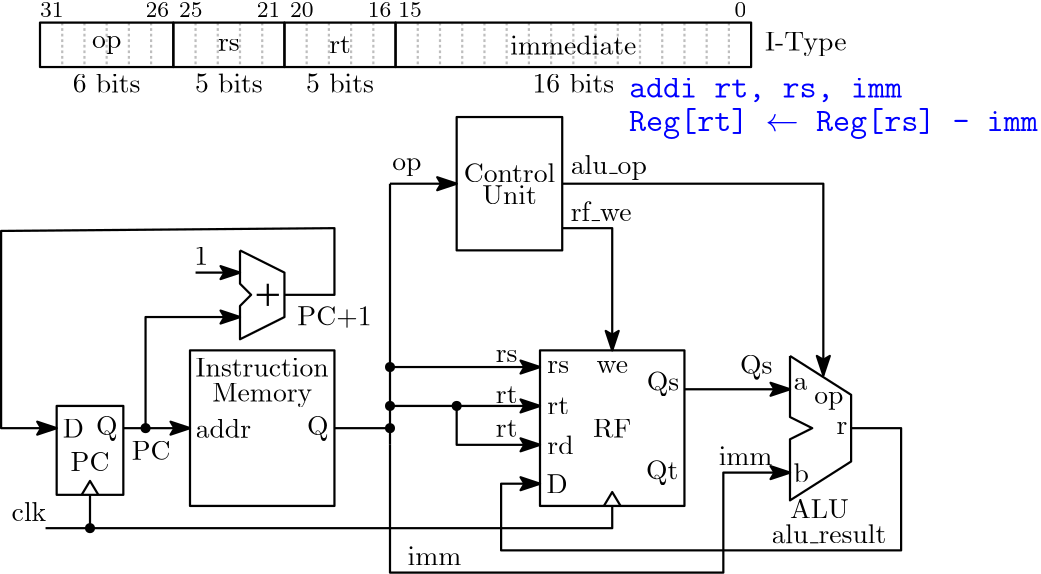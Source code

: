 <?xml version="1.0"?>
<!DOCTYPE ipe SYSTEM "ipe.dtd">
<ipe version="70206" creator="Ipe 7.2.10">
<info created="D:20190917234003" modified="D:20200423154635"/>
<ipestyle name="basic">
<symbol name="arrow/arc(spx)">
<path stroke="sym-stroke" fill="sym-stroke" pen="sym-pen">
0 0 m
-1 0.333 l
-1 -0.333 l
h
</path>
</symbol>
<symbol name="arrow/farc(spx)">
<path stroke="sym-stroke" fill="white" pen="sym-pen">
0 0 m
-1 0.333 l
-1 -0.333 l
h
</path>
</symbol>
<symbol name="arrow/ptarc(spx)">
<path stroke="sym-stroke" fill="sym-stroke" pen="sym-pen">
0 0 m
-1 0.333 l
-0.8 0 l
-1 -0.333 l
h
</path>
</symbol>
<symbol name="arrow/fptarc(spx)">
<path stroke="sym-stroke" fill="white" pen="sym-pen">
0 0 m
-1 0.333 l
-0.8 0 l
-1 -0.333 l
h
</path>
</symbol>
<symbol name="mark/circle(sx)" transformations="translations">
<path fill="sym-stroke">
0.6 0 0 0.6 0 0 e
0.4 0 0 0.4 0 0 e
</path>
</symbol>
<symbol name="mark/disk(sx)" transformations="translations">
<path fill="sym-stroke">
0.6 0 0 0.6 0 0 e
</path>
</symbol>
<symbol name="mark/fdisk(sfx)" transformations="translations">
<group>
<path fill="sym-fill">
0.5 0 0 0.5 0 0 e
</path>
<path fill="sym-stroke" fillrule="eofill">
0.6 0 0 0.6 0 0 e
0.4 0 0 0.4 0 0 e
</path>
</group>
</symbol>
<symbol name="mark/box(sx)" transformations="translations">
<path fill="sym-stroke" fillrule="eofill">
-0.6 -0.6 m
0.6 -0.6 l
0.6 0.6 l
-0.6 0.6 l
h
-0.4 -0.4 m
0.4 -0.4 l
0.4 0.4 l
-0.4 0.4 l
h
</path>
</symbol>
<symbol name="mark/square(sx)" transformations="translations">
<path fill="sym-stroke">
-0.6 -0.6 m
0.6 -0.6 l
0.6 0.6 l
-0.6 0.6 l
h
</path>
</symbol>
<symbol name="mark/fsquare(sfx)" transformations="translations">
<group>
<path fill="sym-fill">
-0.5 -0.5 m
0.5 -0.5 l
0.5 0.5 l
-0.5 0.5 l
h
</path>
<path fill="sym-stroke" fillrule="eofill">
-0.6 -0.6 m
0.6 -0.6 l
0.6 0.6 l
-0.6 0.6 l
h
-0.4 -0.4 m
0.4 -0.4 l
0.4 0.4 l
-0.4 0.4 l
h
</path>
</group>
</symbol>
<symbol name="mark/cross(sx)" transformations="translations">
<group>
<path fill="sym-stroke">
-0.43 -0.57 m
0.57 0.43 l
0.43 0.57 l
-0.57 -0.43 l
h
</path>
<path fill="sym-stroke">
-0.43 0.57 m
0.57 -0.43 l
0.43 -0.57 l
-0.57 0.43 l
h
</path>
</group>
</symbol>
<symbol name="arrow/fnormal(spx)">
<path stroke="sym-stroke" fill="white" pen="sym-pen">
0 0 m
-1 0.333 l
-1 -0.333 l
h
</path>
</symbol>
<symbol name="arrow/pointed(spx)">
<path stroke="sym-stroke" fill="sym-stroke" pen="sym-pen">
0 0 m
-1 0.333 l
-0.8 0 l
-1 -0.333 l
h
</path>
</symbol>
<symbol name="arrow/fpointed(spx)">
<path stroke="sym-stroke" fill="white" pen="sym-pen">
0 0 m
-1 0.333 l
-0.8 0 l
-1 -0.333 l
h
</path>
</symbol>
<symbol name="arrow/linear(spx)">
<path stroke="sym-stroke" pen="sym-pen">
-1 0.333 m
0 0 l
-1 -0.333 l
</path>
</symbol>
<symbol name="arrow/fdouble(spx)">
<path stroke="sym-stroke" fill="white" pen="sym-pen">
0 0 m
-1 0.333 l
-1 -0.333 l
h
-1 0 m
-2 0.333 l
-2 -0.333 l
h
</path>
</symbol>
<symbol name="arrow/double(spx)">
<path stroke="sym-stroke" fill="sym-stroke" pen="sym-pen">
0 0 m
-1 0.333 l
-1 -0.333 l
h
-1 0 m
-2 0.333 l
-2 -0.333 l
h
</path>
</symbol>
<pen name="heavier" value="0.8"/>
<pen name="fat" value="1.2"/>
<pen name="ultrafat" value="2"/>
<symbolsize name="large" value="5"/>
<symbolsize name="small" value="2"/>
<symbolsize name="tiny" value="1.1"/>
<arrowsize name="large" value="10"/>
<arrowsize name="small" value="5"/>
<arrowsize name="tiny" value="3"/>
<color name="red1" value="1 0 0"/>
<color name="red2" value="0.933 0 0"/>
<color name="red3" value="0.804 0 0"/>
<color name="red4" value="0.545 0 0"/>
<color name="green1" value="0 1 0"/>
<color name="green2" value="0 0.933 0"/>
<color name="green3" value="0 0.804 0"/>
<color name="green4" value="0 0.545 0"/>
<color name="green" value="0 1 0"/>
<color name="blue1" value="0 0 1"/>
<color name="blue2" value="0 0 0.933"/>
<color name="blue3" value="0 0 0.804"/>
<color name="blue4" value="0 0 0.545"/>
<color name="yellow" value="1 1 0"/>
<color name="orange" value="1 0.647 0"/>
<color name="gold" value="1 0.843 0"/>
<color name="purple" value="0.627 0.125 0.941"/>
<color name="gray" value="0.745"/>
<color name="brown" value="0.647 0.165 0.165"/>
<color name="navy" value="0 0 0.502"/>
<color name="pink" value="1 0.753 0.796"/>
<color name="seagreen" value="0.18 0.545 0.341"/>
<color name="turquoise" value="0.251 0.878 0.816"/>
<color name="violet" value="0.933 0.51 0.933"/>
<color name="darkblue" value="0 0 0.545"/>
<color name="darkcyan" value="0 0.545 0.545"/>
<color name="darkgray" value="0.663"/>
<color name="darkgreen" value="0 0.392 0"/>
<color name="darkmagenta" value="0.545 0 0.545"/>
<color name="darkorange" value="1 0.549 0"/>
<color name="darkred" value="0.545 0 0"/>
<color name="lightblue" value="0.678 0.847 0.902"/>
<color name="lightcyan" value="0.878 1 1"/>
<color name="lightgray" value="0.827"/>
<color name="lightgreen" value="0.565 0.933 0.565"/>
<color name="lightyellow" value="1 1 0.878"/>
<dashstyle name="dashed1" value="[1] 0"/>
<dashstyle name="dashed2" value="[2] 0"/>
<dashstyle name="dashed3" value="[4] 0"/>
<dashstyle name="dotted1" value="[1 1] 0"/>
<dashstyle name="dotted2" value="[1 2] 0"/>
<dashstyle name="dotted3" value="[1 3] 0"/>
<dashstyle name="dash dotted" value="[4 2 1 2] 0"/>
<dashstyle name="dash dot dotted" value="[4 2 1 2 1 2] 0"/>
<textsize name="large" value="\large"/>
<textsize name="small" value="\small"/>
<textsize name="tiny" value="\tiny"/>
<textsize name="Large" value="\Large"/>
<textsize name="LARGE" value="\LARGE"/>
<textsize name="huge" value="\huge"/>
<textsize name="Huge" value="\Huge"/>
<textsize name="footnote" value="\footnotesize"/>
<textstyle name="center" begin="\begin{center}" end="\end{center}"/>
<textstyle name="itemize" begin="\begin{itemize}" end="\end{itemize}"/>
<textstyle name="item" begin="\begin{itemize}\item{}" end="\end{itemize}"/>
<gridsize name="1 pts" value="1"/>
<gridsize name="2 pts" value="2"/>
<gridsize name="4 pts" value="4"/>
<gridsize name="8 pts (~3 mm)" value="8"/>
<gridsize name="16 pts (~6 mm)" value="16"/>
<gridsize name="32 pts (~12 mm)" value="32"/>
<gridsize name="10 pts (~3.5 mm)" value="10"/>
<gridsize name="20 pts (~7 mm)" value="20"/>
<gridsize name="14 pts (~5 mm)" value="14"/>
<gridsize name="28 pts (~10 mm)" value="28"/>
<gridsize name="56 pts (~20 mm)" value="56"/>
<anglesize name="90 deg" value="90"/>
<anglesize name="60 deg" value="60"/>
<anglesize name="45 deg" value="45"/>
<anglesize name="30 deg" value="30"/>
<anglesize name="22.5 deg" value="22.5"/>
<opacity name="10%" value="0.1"/>
<opacity name="30%" value="0.3"/>
<opacity name="50%" value="0.5"/>
<opacity name="75%" value="0.75"/>
<layout paper="382 220" origin="0 0" frame="382 220"/>
<tiling name="falling" angle="-60" step="4" width="1"/>
<tiling name="rising" angle="30" step="4" width="1"/>
</ipestyle>
<page>
<layer name="alpha"/>
<view layers="alpha" active="alpha"/>
<text layer="alpha" matrix="1 0 0 1 28 -64" transformations="translations" pos="56 126" stroke="black" type="label" width="19.953" height="6.918" depth="0" halign="center" valign="center">addr</text>
<text matrix="1 0 0 1 38 -66" transformations="translations" pos="80 128" stroke="black" type="label" width="7.749" height="6.815" depth="1.93" halign="center" valign="center">Q</text>
<path matrix="1 0 0 1 -110 -478" stroke="black" pen="heavier">
182 568 m
182 512 l
234 512 l
234 568 l
h
</path>
<path matrix="1 0 0 1 0 -58" stroke="black" pen="heavier">
24 128 m
24 96 l
48 96 l
48 128 l
h
</path>
<path matrix="1 0 0 1 0 14" stroke="black" pen="heavier">
33 24 m
36 29 l
39 24 l
</path>
<text matrix="1 0 0 1 14 -58" transformations="translations" pos="16 120" stroke="black" type="label" width="7.61" height="6.808" depth="0" halign="center" valign="center">D</text>
<text matrix="1 0 0 1 20 -70" transformations="translations" pos="16 120" stroke="black" type="label" width="13.975" height="6.808" depth="0" halign="center" valign="center">PC</text>
<text matrix="1 0 0 1 26 -58" transformations="translations" pos="16 120" stroke="black" type="label" width="7.749" height="6.815" depth="1.93" halign="center" valign="center">Q</text>
<text matrix="1 0 0 1 42 -42" transformations="translations" pos="56 126" stroke="black" type="label" width="47.959" height="6.808" depth="0" halign="center" valign="center">Instruction</text>
<text matrix="1 0 0 1 42 -52" transformations="translations" pos="56 126" stroke="black" type="label" width="36.004" height="6.815" depth="1.93" halign="center" valign="center">Memory</text>
<path matrix="1 0 0 1 0 14" stroke="black" pen="heavier">
124 48 m
144 48 l
</path>
<path matrix="1 0 0 1 0 -58" stroke="black" pen="heavier" arrow="pointed/normal">
48 120 m
72 120 l
</path>
<path matrix="1 0 0 1 0 -50" stroke="black" pen="heavier" arrow="pointed/normal">
56 112 m
56 152 l
90 152 l
</path>
<use matrix="1 0 0 1 0 -50" name="mark/disk(sx)" pos="56 112" size="normal" stroke="black"/>
<text matrix="1 0 0 1 108 -18" transformations="translations" pos="16 120" stroke="black" type="label" width="26.705" height="6.808" depth="0.83" halign="center" valign="center">PC+1</text>
<path matrix="0 1 -1 0 250 20" stroke="black" pen="heavier" arrow="pointed/normal">
98 176 m
98 160 l
</path>
<text matrix="1 0 0 1 60 4" transformations="translations" pos="16 120" stroke="black" type="label" width="4.981" height="6.42" depth="0" halign="center" valign="center">1</text>
<text matrix="1 0 0 1 42 -66" transformations="translations" pos="16 120" stroke="black" type="label" width="13.975" height="6.808" depth="0" halign="center" valign="center">PC</text>
<path stroke="black" pen="heavier" arrow="pointed/normal">
106 110 m
124 110 l
124 134 l
4 133 l
4 62 l
24 62 l
</path>
<text matrix="1 0 0 1 -2 -88" transformations="translations" pos="16 120" stroke="black" type="label" width="12.453" height="6.918" depth="0" halign="center" valign="center">clk</text>
<path matrix="1 0 0 1 0 2" stroke="black" pen="heavier">
36 24 m
36 36 l
</path>
<path matrix="1 0 0 1 -16 30" stroke="black" pen="heavier">
184 144 m
184 96 l
222 96 l
222 144 l
h
</path>
<text matrix="1 0 0 1 94.0505 30" transformations="translations" pos="56 126" stroke="black" type="label" width="10.516" height="4.297" depth="1.93" halign="center" valign="center">op</text>
<text matrix="1 0 0 1 130 -38" transformations="translations" pos="56 126" stroke="black" type="label" width="7.832" height="4.289" depth="0" halign="center" valign="center">rs</text>
<text matrix="1 0 0 1 130 -52" transformations="translations" pos="56 126" stroke="black" type="label" width="7.776" height="6.128" depth="0" halign="center" valign="center">rt</text>
<text matrix="1 0 0 1 130 -64" transformations="translations" pos="56 126" stroke="black" type="label" width="7.776" height="6.128" depth="0" halign="center" valign="center">rt</text>
<group matrix="1 0 0 1 0 14">
<path stroke="black" pen="heavier">
90 112 m
90 100 l
94 96 l
90 92 l
90 80 l
106 88 l
106 104 l
90 112 l
</path>
<path matrix="1 0 0 1 28 -28" stroke="black" pen="heavier">
72 128 m
72 120 l
</path>
<path matrix="1 0 0 1 26 -28" stroke="black" pen="heavier">
70 124 m
78 124 l
</path>
</group>
<use matrix="1 0 0 1 0 10" name="mark/disk(sx)" pos="36 16" size="normal" stroke="black"/>
<path matrix="1 0 0 1 0 14" stroke="black" pen="heavier" arrow="pointed/normal">
144 70 m
198 70 l
</path>
<path matrix="1 0 0 1 0 14" stroke="black" pen="heavier" arrow="pointed/normal">
144 56 m
198 56 l
</path>
<path stroke="black" pen="heavier" arrow="pointed/normal">
168 70 m
168 56 l
198 56 l
</path>
<path stroke="black" pen="heavier">
144 56 m
144 150 l
</path>
<path matrix="1 0 0 1 16 -478" stroke="black" pen="heavier">
182 568 m
182 512 l
234 512 l
234 568 l
h
</path>
<text matrix="1 0 0 1 168 -64" transformations="translations" pos="56 126" stroke="black" type="label" width="13.837" height="6.808" depth="0" halign="center" valign="center">RF</text>
<text matrix="1 0 0 1 148.555 -42" transformations="translations" pos="56 126" stroke="black" type="label" width="7.832" height="4.289" depth="0" halign="center" valign="center">rs</text>
<text matrix="1 0 0 1 148.528 -56" transformations="translations" pos="56 126" stroke="black" type="label" width="7.776" height="6.128" depth="0" halign="center" valign="center">rt</text>
<text matrix="1 0 0 1 186.277 -48" transformations="translations" pos="56 126" stroke="black" type="label" width="11.678" height="6.815" depth="1.93" halign="center" valign="center">Qs</text>
<text matrix="1 0 0 1 186 -80" transformations="translations" pos="56 126" stroke="black" type="label" width="11.623" height="6.815" depth="1.93" halign="center" valign="center">Qt</text>
<text matrix="1 0 0 1 148.132 -84" transformations="translations" pos="56 126" stroke="black" type="label" width="7.61" height="6.808" depth="0" halign="center" valign="center">D</text>
<text matrix="1 0 0 1 149.358 -70" transformations="translations" pos="56 126" stroke="black" type="label" width="9.437" height="6.918" depth="0" halign="center" valign="center">rd</text>
<path matrix="1 0 0 1 20 14" stroke="black" pen="heavier">
201 20 m
204 25 l
207 20 l
</path>
<path matrix="1 0 0 1 0 2" stroke="black" pen="heavier">
20 24 m
224 24 l
224 32 l
</path>
<path stroke="black" pen="heavier" arrow="pointed/normal">
144 150 m
168 150 l
</path>
<text matrix="1 0 0 1 168 -42" transformations="translations" pos="56 126" stroke="black" type="label" width="11.346" height="4.289" depth="0" halign="center" valign="center">we</text>
<path matrix="1 0 0 1 42 14" stroke="black" pen="heavier">
246 74 m
246 52 l
254 48 l
246 44 l
246 22 l
268 36 l
268 60 l
246 74 l
</path>
<text matrix="1 0 0 1 246 -54" transformations="translations" pos="56 126" stroke="black" type="label" width="10.516" height="4.297" depth="1.93" halign="center" valign="center">op</text>
<text matrix="1 0 0 1 235.723 -48" transformations="translations" pos="56 126" stroke="black" type="label" width="4.981" height="4.289" depth="0" halign="center" valign="center">a</text>
<text matrix="1 0 0 1 236 -80" transformations="translations" pos="56 126" stroke="black" type="label" width="5.535" height="6.918" depth="0" halign="center" valign="center">b</text>
<text matrix="1 0 0 1 250.723 -64" transformations="translations" pos="56 126" stroke="black" type="label" width="3.902" height="4.289" depth="0" halign="center" valign="center">r</text>
<path stroke="black" pen="heavier" arrow="pointed/normal">
250 76 m
288 76 l
</path>
<text matrix="1 0 0 1 166.754 30" transformations="translations" pos="56 126" stroke="black" type="label" width="27.386" height="6.926" depth="1.93" halign="center" valign="center">alu\_op</text>
<text matrix="1 0 0 1 164 14" transformations="translations" pos="56 126" stroke="black" type="label" width="21.879" height="6.918" depth="0" halign="center" valign="center">rf\_we</text>
<group matrix="1 0 0 1 -16 35.9725">
<text matrix="1 0 0 1 147 -8" transformations="translations" pos="56 126" stroke="black" type="label" width="32.96" height="6.918" depth="0" halign="center" valign="center">Control</text>
<text matrix="1 0 0 1 147 -16" transformations="translations" pos="56 126" stroke="black" type="label" width="19.649" height="6.808" depth="0" halign="center" valign="center">Unit</text>
</group>
<path stroke="black" pen="heavier" arrow="pointed/normal">
206 150 m
300 150 l
300 81 l
</path>
<path matrix="1 0 0 1 0 14" stroke="black" pen="heavier" arrow="pointed/normal">
206 120 m
224 120 l
224 76 l
</path>
<use matrix="1 0 0 1 0 14" name="mark/disk(sx)" pos="144 70" size="normal" stroke="black"/>
<use matrix="1 0 0 1 0 14" name="mark/disk(sx)" pos="144 56" size="normal" stroke="black"/>
<use matrix="1 0 0 1 0 14" name="mark/disk(sx)" pos="144 48" size="normal" stroke="black"/>
<path stroke="black" pen="heavier" arrow="pointed/normal">
310 62 m
328 62 l
328 18 l
184 18 l
184 42 l
198 42 l
</path>
<text matrix="1 0 0 1 246 -102" transformations="translations" pos="56 126" stroke="black" type="label" width="41.306" height="6.918" depth="0" halign="center" valign="center">alu\_result</text>
<path stroke="black" pen="heavier" arrow="pointed/normal">
144 56 m
144 10 l
264 10 l
264 46 l
288 46 l
</path>
<text matrix="1 0 0 1 219.847 -42" transformations="translations" pos="56 126" stroke="black" type="label" width="11.678" height="6.815" depth="1.93" halign="center" valign="center">Qs</text>
<text matrix="1 0 0 1 214 29" transformations="translations" pos="16 152" stroke="blue1" type="label" width="98.431" height="7.306" depth="1.66" valign="baseline" size="large">\texttt{addi rt, rs, imm}</text>
<group matrix="1 0 0 1 -2 28">
<path matrix="1 0 0 1 12 156" stroke="gray" dash="dashed1" pen="heavier">
16 24 m
16 8 l
</path>
<text matrix="1 0 0 1 47 5.93" transformations="translations" pos="234 164" stroke="black" type="label" width="29.334" height="6.815" depth="1.93" valign="baseline">I-Type</text>
<text matrix="1 0 0 1 -87.888 68.936" transformations="translations" pos="212 100" stroke="black" type="label" width="7.776" height="6.128" depth="0" valign="baseline">rt</text>
<text matrix="1 0 0 1 -116.916 83.8555" transformations="translations" pos="201 86" stroke="black" type="label" width="7.832" height="4.289" depth="0" valign="baseline">rs</text>
<text matrix="1 0 0 1 -72.258 63.8165" transformations="translations" pos="111 107" stroke="black" type="label" width="10.516" height="4.297" depth="1.93" valign="baseline">op</text>
<text matrix="1 0 0 1 -40 27" transformations="translations" pos="60 155" stroke="black" type="label" width="8.468" height="5.136" depth="0" valign="baseline" size="footnote">31</text>
<text matrix="1 0 0 1 -28 38" transformations="translations" pos="86 144" stroke="black" type="label" width="8.468" height="5.136" depth="0" valign="baseline" size="footnote">26</text>
<text matrix="1 0 0 1 -252 56" transformations="translations" pos="322 126" stroke="black" type="label" width="8.468" height="5.136" depth="0" valign="baseline" size="footnote">25</text>
<text matrix="1 0 0 1 -266 61" transformations="translations" pos="364 121" stroke="black" type="label" width="8.468" height="5.136" depth="0" valign="baseline" size="footnote">21</text>
<text matrix="1 0 0 1 -56 39" transformations="translations" pos="166 143" stroke="black" type="label" width="8.468" height="5.136" depth="0" valign="baseline" size="footnote">20</text>
<text matrix="1 0 0 1 -54 39" transformations="translations" pos="192 143" stroke="black" type="label" width="8.468" height="5.136" depth="0" valign="baseline" size="footnote">16</text>
<text matrix="1 0 0 1 -78 44" transformations="translations" pos="348 138" stroke="black" type="label" width="4.234" height="5.136" depth="0" valign="baseline" size="footnote">0</text>
<text matrix="1 0 0 1 -184 43" transformations="translations" pos="333 139" stroke="black" type="label" width="8.468" height="5.136" depth="0" valign="baseline" size="footnote">15</text>
<path matrix="1 0 0 1 20 156" stroke="gray" dash="dashed1" pen="heavier">
16 24 m
16 8 l
</path>
<path matrix="1 0 0 1 28 156" stroke="gray" dash="dashed1" pen="heavier">
16 24 m
16 8 l
</path>
<path matrix="1 0 0 1 36 156" stroke="gray" dash="dashed1" pen="heavier">
16 24 m
16 8 l
</path>
<path matrix="1 0 0 1 44 156" stroke="gray" dash="dashed1" pen="heavier">
16 24 m
16 8 l
</path>
<path matrix="1 0 0 1 60 156" stroke="gray" dash="dashed1" pen="heavier">
16 24 m
16 8 l
</path>
<path matrix="1 0 0 1 68 156" stroke="gray" dash="dashed1" pen="heavier">
16 24 m
16 8 l
</path>
<path matrix="1 0 0 1 76 156" stroke="gray" dash="dashed1" pen="heavier">
16 24 m
16 8 l
</path>
<path matrix="1 0 0 1 84 156" stroke="gray" dash="dashed1" pen="heavier">
16 24 m
16 8 l
</path>
<path matrix="1 0 0 1 100 156" stroke="gray" dash="dashed1" pen="heavier">
16 24 m
16 8 l
</path>
<path matrix="1 0 0 1 108 156" stroke="gray" dash="dashed1" pen="heavier">
16 24 m
16 8 l
</path>
<path matrix="1 0 0 1 116 156" stroke="gray" dash="dashed1" pen="heavier">
16 24 m
16 8 l
</path>
<path matrix="1 0 0 1 124 156" stroke="gray" dash="dashed1" pen="heavier">
16 24 m
16 8 l
</path>
<path matrix="1 0 0 1 140 156" stroke="gray" dash="dashed1" pen="heavier">
16 24 m
16 8 l
</path>
<path matrix="1 0 0 1 148 156" stroke="gray" dash="dashed1" pen="heavier">
16 24 m
16 8 l
</path>
<path matrix="1 0 0 1 156 156" stroke="gray" dash="dashed1" pen="heavier">
16 24 m
16 8 l
</path>
<path matrix="1 0 0 1 164 156" stroke="gray" dash="dashed1" pen="heavier">
16 24 m
16 8 l
</path>
<path matrix="1 0 0 1 180 156" stroke="gray" dash="dashed1" pen="heavier">
16 24 m
16 8 l
</path>
<path matrix="1 0 0 1 188 156" stroke="gray" dash="dashed1" pen="heavier">
16 24 m
16 8 l
</path>
<path matrix="1 0 0 1 196 156" stroke="gray" dash="dashed1" pen="heavier">
16 24 m
16 8 l
</path>
<path matrix="1 0 0 1 204 156" stroke="gray" dash="dashed1" pen="heavier">
16 24 m
16 8 l
</path>
<path matrix="1 0 0 1 220 156" stroke="gray" dash="dashed1" pen="heavier">
16 24 m
16 8 l
</path>
<path matrix="1 0 0 1 228 156" stroke="gray" dash="dashed1" pen="heavier">
16 24 m
16 8 l
</path>
<path matrix="1 0 0 1 236 156" stroke="gray" dash="dashed1" pen="heavier">
16 24 m
16 8 l
</path>
<path matrix="1 0 0 1 244 156" stroke="gray" dash="dashed1" pen="heavier">
16 24 m
16 8 l
</path>
<path matrix="1 0 0 1 252 156" stroke="gray" dash="dashed1" pen="heavier">
16 24 m
16 8 l
</path>
<path matrix="1 0 0 1 -60 60" stroke="black" pen="heavier">
128 120 m
128 104 l
168 104 l
168 120 l
h
</path>
<path matrix="1 0 0 1 -52 60" stroke="black" pen="heavier">
160 120 m
160 104 l
200 104 l
200 120 l
h
</path>
<path matrix="1 0 0 1 12 156" stroke="black" pen="heavier">
8 24 m
8 8 l
56 8 l
56 24 l
h
</path>
<path matrix="1 0 0 1 172 156" stroke="gray" dash="dashed1" pen="heavier">
16 24 m
16 8 l
</path>
<path matrix="1 0 0 1 212 156" stroke="gray" dash="dashed1" pen="heavier">
16 24 m
16 8 l
</path>
<path matrix="1 0 0 1 12 126" stroke="black" pen="heavier">
136 54 m
136 38 l
264 38 l
264 54 l
h
</path>
<text matrix="1 0 0 1 -145.692 32.541" transformations="translations" pos="335 136" stroke="black" type="label" width="45.385" height="6.918" depth="0" valign="baseline">immediate</text>
<text matrix="1 0 0 1 -79.2045 47.817" transformations="translations" pos="111 107" stroke="black" type="label" width="24.409" height="6.918" depth="0" valign="baseline">6 bits</text>
<text matrix="1 0 0 1 -35.2045 47.817" transformations="translations" pos="111 107" stroke="black" type="label" width="24.409" height="6.918" depth="0" valign="baseline">5 bits</text>
<text matrix="1 0 0 1 4.7955 47.817" transformations="translations" pos="111 107" stroke="black" type="label" width="24.409" height="6.918" depth="0" valign="baseline">5 bits</text>
<text matrix="1 0 0 1 86.305 47.817" transformations="translations" pos="111 107" stroke="black" type="label" width="29.39" height="6.918" depth="0" valign="baseline">16 bits</text>
</group>
<text matrix="1 0 0 1 216 -74" transformations="translations" pos="56 126" stroke="black" type="label" width="19.372" height="6.654" depth="0" halign="center" valign="center">imm</text>
<text matrix="1 0 0 1 104 -110" transformations="translations" pos="56 126" stroke="black" type="label" width="19.372" height="6.654" depth="0" halign="center" valign="center">imm</text>
<use name="mark/disk(sx)" pos="168 70" size="normal" stroke="black"/>
<text matrix="1 0 0 1 214 17" transformations="translations" pos="16 152" stroke="blue1" type="label" width="147.298" height="8.299" depth="2.66" valign="baseline" size="large">\texttt{Reg[rt] $\leftarrow$ Reg[rs] - imm}</text>
<text matrix="1 0 0 1 242.586 -93" transformations="translations" pos="56 126" stroke="black" type="label" width="21.171" height="6.808" depth="0" halign="center" valign="center">ALU</text>
</page>
</ipe>
